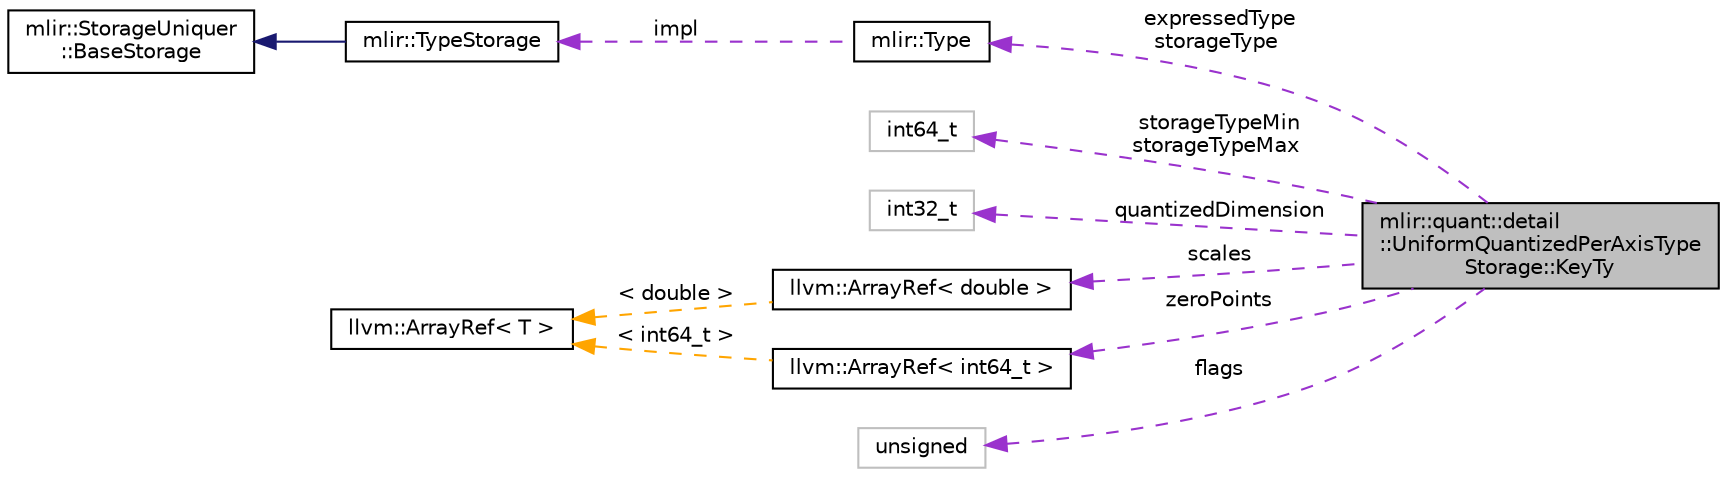digraph "mlir::quant::detail::UniformQuantizedPerAxisTypeStorage::KeyTy"
{
  bgcolor="transparent";
  edge [fontname="Helvetica",fontsize="10",labelfontname="Helvetica",labelfontsize="10"];
  node [fontname="Helvetica",fontsize="10",shape=record];
  rankdir="LR";
  Node1 [label="mlir::quant::detail\l::UniformQuantizedPerAxisType\lStorage::KeyTy",height=0.2,width=0.4,color="black", fillcolor="grey75", style="filled", fontcolor="black"];
  Node2 -> Node1 [dir="back",color="darkorchid3",fontsize="10",style="dashed",label=" expressedType\nstorageType" ,fontname="Helvetica"];
  Node2 [label="mlir::Type",height=0.2,width=0.4,color="black",URL="$classmlir_1_1Type.html",tooltip="Instances of the Type class are immutable and uniqued. "];
  Node3 -> Node2 [dir="back",color="darkorchid3",fontsize="10",style="dashed",label=" impl" ,fontname="Helvetica"];
  Node3 [label="mlir::TypeStorage",height=0.2,width=0.4,color="black",URL="$classmlir_1_1TypeStorage.html",tooltip="Base storage class appearing in a Type. "];
  Node4 -> Node3 [dir="back",color="midnightblue",fontsize="10",style="solid",fontname="Helvetica"];
  Node4 [label="mlir::StorageUniquer\l::BaseStorage",height=0.2,width=0.4,color="black",URL="$classmlir_1_1StorageUniquer_1_1BaseStorage.html",tooltip="This class acts as the base storage that all storage classes must derived from. "];
  Node5 -> Node1 [dir="back",color="darkorchid3",fontsize="10",style="dashed",label=" storageTypeMin\nstorageTypeMax" ,fontname="Helvetica"];
  Node5 [label="int64_t",height=0.2,width=0.4,color="grey75"];
  Node6 -> Node1 [dir="back",color="darkorchid3",fontsize="10",style="dashed",label=" quantizedDimension" ,fontname="Helvetica"];
  Node6 [label="int32_t",height=0.2,width=0.4,color="grey75"];
  Node7 -> Node1 [dir="back",color="darkorchid3",fontsize="10",style="dashed",label=" scales" ,fontname="Helvetica"];
  Node7 [label="llvm::ArrayRef\< double \>",height=0.2,width=0.4,color="black",URL="$classllvm_1_1ArrayRef.html"];
  Node8 -> Node7 [dir="back",color="orange",fontsize="10",style="dashed",label=" \< double \>" ,fontname="Helvetica"];
  Node8 [label="llvm::ArrayRef\< T \>",height=0.2,width=0.4,color="black",URL="$classllvm_1_1ArrayRef.html"];
  Node9 -> Node1 [dir="back",color="darkorchid3",fontsize="10",style="dashed",label=" zeroPoints" ,fontname="Helvetica"];
  Node9 [label="llvm::ArrayRef\< int64_t \>",height=0.2,width=0.4,color="black",URL="$classllvm_1_1ArrayRef.html"];
  Node8 -> Node9 [dir="back",color="orange",fontsize="10",style="dashed",label=" \< int64_t \>" ,fontname="Helvetica"];
  Node10 -> Node1 [dir="back",color="darkorchid3",fontsize="10",style="dashed",label=" flags" ,fontname="Helvetica"];
  Node10 [label="unsigned",height=0.2,width=0.4,color="grey75"];
}
